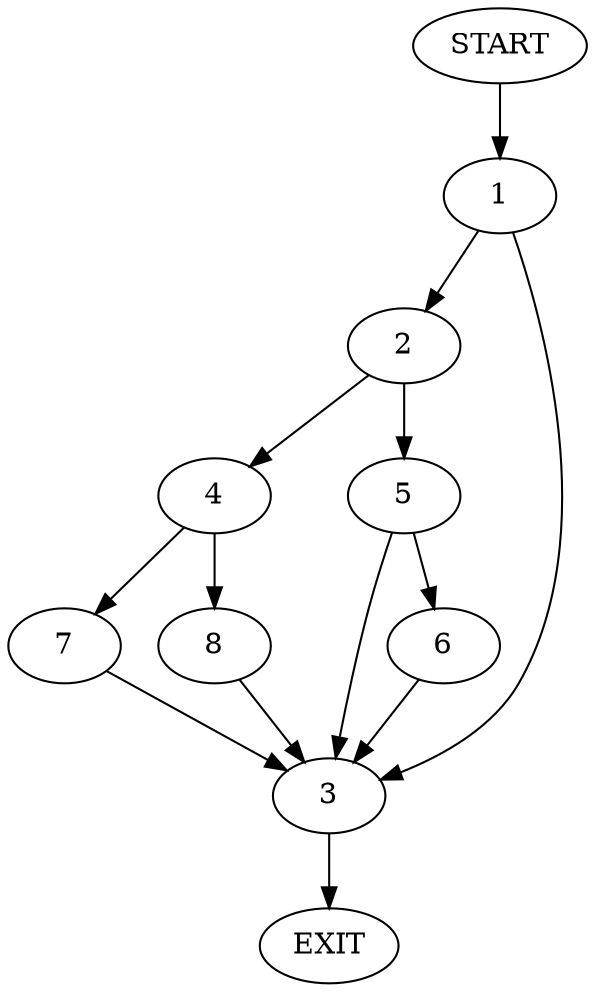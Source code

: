 digraph {
0 [label="START"]
9 [label="EXIT"]
0 -> 1
1 -> 2
1 -> 3
2 -> 4
2 -> 5
3 -> 9
5 -> 6
5 -> 3
4 -> 7
4 -> 8
6 -> 3
8 -> 3
7 -> 3
}
